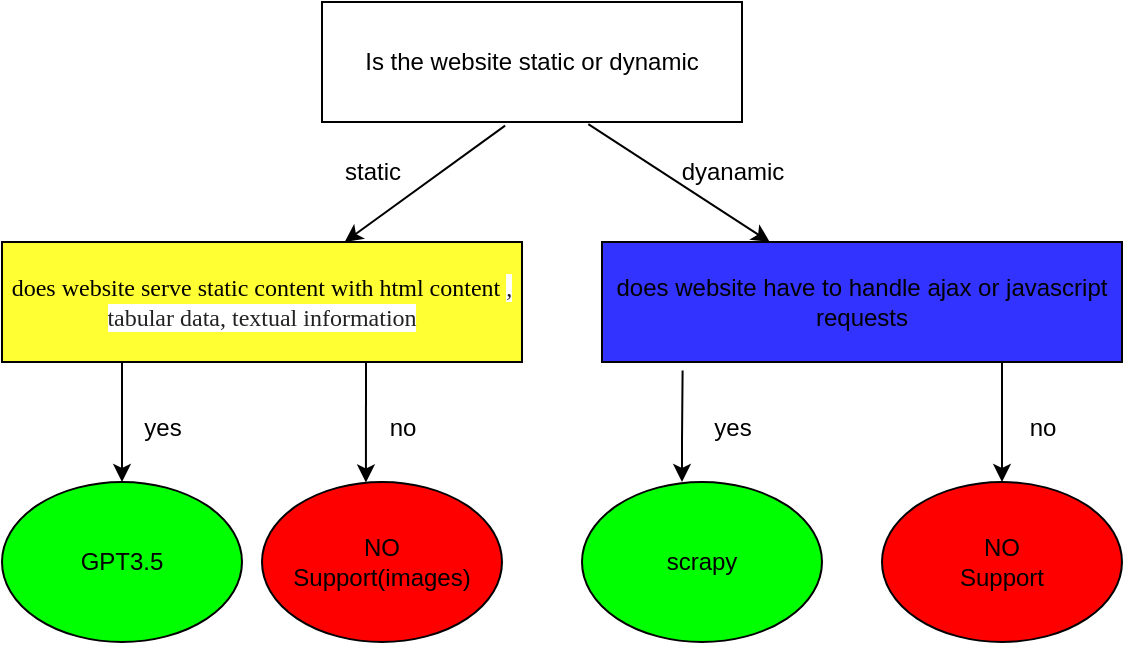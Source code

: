 <mxfile version="21.3.8" type="github">
  <diagram name="Page-1" id="p06ZNVzy-4JR6MaEybu3">
    <mxGraphModel dx="1050" dy="541" grid="1" gridSize="10" guides="1" tooltips="1" connect="1" arrows="1" fold="1" page="1" pageScale="1" pageWidth="827" pageHeight="1169" math="0" shadow="0">
      <root>
        <mxCell id="0" />
        <mxCell id="1" parent="0" />
        <mxCell id="vg81w4YQ9weCYO0PAShS-1" value="Is the website static or dynamic" style="rounded=0;whiteSpace=wrap;html=1;" vertex="1" parent="1">
          <mxGeometry x="260" y="100" width="210" height="60" as="geometry" />
        </mxCell>
        <mxCell id="vg81w4YQ9weCYO0PAShS-2" value="&lt;font face=&quot;Times New Roman&quot; style=&quot;font-size: 12px;&quot;&gt;does website serve static content with html content&amp;nbsp;&lt;span style=&quot;color: rgb(34, 34, 34); text-align: start; background-color: rgb(255, 255, 255);&quot;&gt;, tabular data, textual information&lt;/span&gt;&lt;/font&gt;" style="rounded=0;whiteSpace=wrap;html=1;fillColor=#FFFF33;" vertex="1" parent="1">
          <mxGeometry x="100" y="220" width="260" height="60" as="geometry" />
        </mxCell>
        <mxCell id="vg81w4YQ9weCYO0PAShS-3" value="does website have to handle ajax or javascript requests" style="rounded=0;whiteSpace=wrap;html=1;fillColor=#3333FF;" vertex="1" parent="1">
          <mxGeometry x="400" y="220" width="260" height="60" as="geometry" />
        </mxCell>
        <mxCell id="vg81w4YQ9weCYO0PAShS-6" value="GPT3.5" style="ellipse;whiteSpace=wrap;html=1;fillColor=#00FF00;" vertex="1" parent="1">
          <mxGeometry x="100" y="340" width="120" height="80" as="geometry" />
        </mxCell>
        <mxCell id="vg81w4YQ9weCYO0PAShS-7" value="scrapy" style="ellipse;whiteSpace=wrap;html=1;fillColor=#00FF00;" vertex="1" parent="1">
          <mxGeometry x="390" y="340" width="120" height="80" as="geometry" />
        </mxCell>
        <mxCell id="vg81w4YQ9weCYO0PAShS-10" value="" style="endArrow=classic;html=1;rounded=0;exitX=0.436;exitY=1.03;exitDx=0;exitDy=0;exitPerimeter=0;" edge="1" parent="1" source="vg81w4YQ9weCYO0PAShS-1" target="vg81w4YQ9weCYO0PAShS-2">
          <mxGeometry width="50" height="50" relative="1" as="geometry">
            <mxPoint x="390" y="310" as="sourcePoint" />
            <mxPoint x="440" y="260" as="targetPoint" />
          </mxGeometry>
        </mxCell>
        <mxCell id="vg81w4YQ9weCYO0PAShS-11" value="" style="endArrow=classic;html=1;rounded=0;exitX=0.634;exitY=1.017;exitDx=0;exitDy=0;exitPerimeter=0;" edge="1" parent="1" source="vg81w4YQ9weCYO0PAShS-1" target="vg81w4YQ9weCYO0PAShS-3">
          <mxGeometry width="50" height="50" relative="1" as="geometry">
            <mxPoint x="390" y="310" as="sourcePoint" />
            <mxPoint x="440" y="260" as="targetPoint" />
            <Array as="points" />
          </mxGeometry>
        </mxCell>
        <mxCell id="vg81w4YQ9weCYO0PAShS-12" value="" style="endArrow=classic;html=1;rounded=0;entryX=0.5;entryY=0;entryDx=0;entryDy=0;" edge="1" parent="1" target="vg81w4YQ9weCYO0PAShS-6">
          <mxGeometry width="50" height="50" relative="1" as="geometry">
            <mxPoint x="160" y="280" as="sourcePoint" />
            <mxPoint x="230" y="350" as="targetPoint" />
            <Array as="points">
              <mxPoint x="160" y="320" />
            </Array>
          </mxGeometry>
        </mxCell>
        <mxCell id="vg81w4YQ9weCYO0PAShS-13" value="" style="endArrow=classic;html=1;rounded=0;exitX=0.155;exitY=1.07;exitDx=0;exitDy=0;exitPerimeter=0;" edge="1" parent="1" source="vg81w4YQ9weCYO0PAShS-3">
          <mxGeometry width="50" height="50" relative="1" as="geometry">
            <mxPoint x="516" y="280" as="sourcePoint" />
            <mxPoint x="440" y="340" as="targetPoint" />
            <Array as="points">
              <mxPoint x="440" y="320" />
            </Array>
          </mxGeometry>
        </mxCell>
        <mxCell id="vg81w4YQ9weCYO0PAShS-14" value="static" style="text;html=1;align=center;verticalAlign=middle;resizable=0;points=[];autosize=1;strokeColor=none;fillColor=none;" vertex="1" parent="1">
          <mxGeometry x="260" y="170" width="50" height="30" as="geometry" />
        </mxCell>
        <mxCell id="vg81w4YQ9weCYO0PAShS-15" value="dyanamic" style="text;html=1;align=center;verticalAlign=middle;resizable=0;points=[];autosize=1;strokeColor=none;fillColor=none;" vertex="1" parent="1">
          <mxGeometry x="430" y="170" width="70" height="30" as="geometry" />
        </mxCell>
        <mxCell id="vg81w4YQ9weCYO0PAShS-18" value="yes" style="text;html=1;align=center;verticalAlign=middle;resizable=0;points=[];autosize=1;strokeColor=none;fillColor=none;" vertex="1" parent="1">
          <mxGeometry x="160" y="298" width="40" height="30" as="geometry" />
        </mxCell>
        <mxCell id="vg81w4YQ9weCYO0PAShS-19" value="yes" style="text;html=1;align=center;verticalAlign=middle;resizable=0;points=[];autosize=1;strokeColor=none;fillColor=none;" vertex="1" parent="1">
          <mxGeometry x="445" y="298" width="40" height="30" as="geometry" />
        </mxCell>
        <mxCell id="vg81w4YQ9weCYO0PAShS-21" value="no" style="text;html=1;align=center;verticalAlign=middle;resizable=0;points=[];autosize=1;strokeColor=none;fillColor=none;" vertex="1" parent="1">
          <mxGeometry x="280" y="298" width="40" height="30" as="geometry" />
        </mxCell>
        <mxCell id="vg81w4YQ9weCYO0PAShS-25" value="NO&lt;br&gt;Support(images)" style="ellipse;whiteSpace=wrap;html=1;fillColor=#FF0000;" vertex="1" parent="1">
          <mxGeometry x="230" y="340" width="120" height="80" as="geometry" />
        </mxCell>
        <mxCell id="vg81w4YQ9weCYO0PAShS-26" value="" style="endArrow=classic;html=1;rounded=0;exitX=0.7;exitY=1.003;exitDx=0;exitDy=0;exitPerimeter=0;entryX=0.433;entryY=0.003;entryDx=0;entryDy=0;entryPerimeter=0;" edge="1" parent="1" source="vg81w4YQ9weCYO0PAShS-2" target="vg81w4YQ9weCYO0PAShS-25">
          <mxGeometry width="50" height="50" relative="1" as="geometry">
            <mxPoint x="390" y="310" as="sourcePoint" />
            <mxPoint x="440" y="260" as="targetPoint" />
            <Array as="points" />
          </mxGeometry>
        </mxCell>
        <mxCell id="vg81w4YQ9weCYO0PAShS-27" value="NO&lt;br&gt;Support" style="ellipse;whiteSpace=wrap;html=1;fillColor=#FF0000;" vertex="1" parent="1">
          <mxGeometry x="540" y="340" width="120" height="80" as="geometry" />
        </mxCell>
        <mxCell id="vg81w4YQ9weCYO0PAShS-28" value="" style="endArrow=classic;html=1;rounded=0;entryX=0.5;entryY=0;entryDx=0;entryDy=0;" edge="1" parent="1" target="vg81w4YQ9weCYO0PAShS-27">
          <mxGeometry width="50" height="50" relative="1" as="geometry">
            <mxPoint x="600" y="280" as="sourcePoint" />
            <mxPoint x="600" y="330" as="targetPoint" />
          </mxGeometry>
        </mxCell>
        <mxCell id="vg81w4YQ9weCYO0PAShS-29" value="no" style="text;html=1;align=center;verticalAlign=middle;resizable=0;points=[];autosize=1;strokeColor=none;fillColor=none;" vertex="1" parent="1">
          <mxGeometry x="600" y="298" width="40" height="30" as="geometry" />
        </mxCell>
      </root>
    </mxGraphModel>
  </diagram>
</mxfile>
